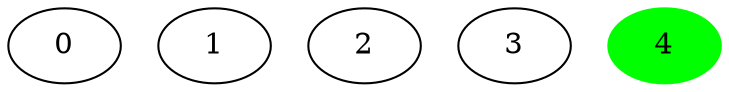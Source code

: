 graph ugraph {
n0 [label="0"]
n1 [label="1"]
n2 [label="2"]
n3 [label="3"]
n4 [label="4", style = filled , color = green ]
}